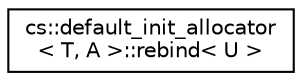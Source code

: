 digraph "Graphical Class Hierarchy"
{
  edge [fontname="Helvetica",fontsize="10",labelfontname="Helvetica",labelfontsize="10"];
  node [fontname="Helvetica",fontsize="10",shape=record];
  rankdir="LR";
  Node1 [label="cs::default_init_allocator\l\< T, A \>::rebind\< U \>",height=0.2,width=0.4,color="black", fillcolor="white", style="filled",URL="$structcs_1_1default__init__allocator_1_1rebind.html"];
}

